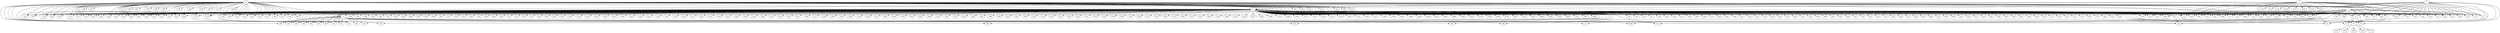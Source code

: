 digraph {
30 -> 1412;
30 -> 3352;
30 -> 5254;
30 -> 5543;
30 -> 7478;
3 -> 28;
3 -> 30;
3 -> 39;
3 -> 54;
3 -> 108;
3 -> 152;
3 -> 178;
3 -> 182;
3 -> 214;
3 -> 271;
3 -> 286;
3 -> 300;
3 -> 348;
3 -> 349;
3 -> 371;
3 -> 567;
3 -> 581;
3 -> 584;
3 -> 586;
3 -> 590;
3 -> 604;
3 -> 611;
3 -> 8283;
25 -> 3;
25 -> 6;
25 -> 8;
25 -> 19;
25 -> 23;
25 -> 28;
25 -> 29;
25 -> 30;
25 -> 33;
25 -> 35;
25 -> 50;
25 -> 54;
25 -> 55;
25 -> 75;
25 -> 80;
25 -> 86;
25 -> 94;
25 -> 127;
25 -> 152;
25 -> 154;
25 -> 182;
25 -> 192;
25 -> 214;
25 -> 224;
25 -> 226;
25 -> 246;
25 -> 252;
25 -> 255;
25 -> 257;
25 -> 261;
25 -> 271;
25 -> 273;
25 -> 280;
25 -> 282;
25 -> 286;
25 -> 299;
25 -> 300;
25 -> 302;
25 -> 306;
25 -> 308;
25 -> 310;
25 -> 322;
25 -> 325;
25 -> 339;
25 -> 348;
25 -> 349;
25 -> 356;
25 -> 358;
25 -> 363;
25 -> 370;
25 -> 371;
25 -> 373;
25 -> 377;
25 -> 379;
25 -> 407;
25 -> 415;
25 -> 422;
25 -> 428;
25 -> 439;
25 -> 488;
25 -> 514;
25 -> 545;
25 -> 549;
25 -> 560;
25 -> 590;
25 -> 592;
25 -> 600;
25 -> 604;
25 -> 611;
25 -> 645;
25 -> 650;
25 -> 659;
25 -> 664;
25 -> 667;
25 -> 673;
25 -> 675;
25 -> 696;
25 -> 706;
25 -> 723;
25 -> 739;
25 -> 756;
25 -> 857;
25 -> 864;
25 -> 893;
25 -> 959;
25 -> 994;
25 -> 1131;
25 -> 3755;
25 -> 8282;
25 -> 8284;
4 -> 8;
4 -> 10;
4 -> 28;
4 -> 30;
4 -> 38;
4 -> 55;
4 -> 56;
4 -> 75;
4 -> 130;
4 -> 140;
4 -> 147;
4 -> 151;
4 -> 152;
4 -> 214;
4 -> 232;
4 -> 243;
4 -> 282;
4 -> 299;
4 -> 341;
4 -> 363;
4 -> 370;
4 -> 415;
4 -> 560;
4 -> 606;
4 -> 611;
4 -> 645;
4 -> 650;
4 -> 659;
4 -> 8282;
5 -> 6;
5 -> 8;
5 -> 10;
5 -> 23;
5 -> 30;
5 -> 33;
5 -> 38;
5 -> 50;
5 -> 54;
5 -> 55;
5 -> 61;
5 -> 75;
5 -> 89;
5 -> 93;
5 -> 127;
5 -> 130;
5 -> 147;
5 -> 153;
5 -> 163;
5 -> 167;
5 -> 168;
5 -> 175;
5 -> 299;
6 -> 3;
6 -> 8;
6 -> 10;
6 -> 19;
6 -> 23;
6 -> 28;
6 -> 29;
6 -> 30;
6 -> 33;
6 -> 34;
6 -> 35;
6 -> 38;
6 -> 39;
6 -> 50;
6 -> 54;
6 -> 55;
6 -> 56;
6 -> 61;
6 -> 80;
6 -> 86;
6 -> 89;
6 -> 93;
6 -> 94;
6 -> 127;
6 -> 130;
6 -> 132;
6 -> 135;
6 -> 140;
6 -> 147;
6 -> 151;
6 -> 153;
6 -> 154;
6 -> 163;
6 -> 167;
6 -> 168;
6 -> 171;
6 -> 175;
6 -> 178;
6 -> 182;
6 -> 183;
6 -> 216;
6 -> 219;
6 -> 226;
6 -> 227;
6 -> 228;
6 -> 232;
6 -> 236;
6 -> 243;
6 -> 250;
6 -> 252;
6 -> 257;
6 -> 258;
6 -> 259;
6 -> 261;
6 -> 271;
6 -> 273;
6 -> 274;
6 -> 280;
6 -> 285;
6 -> 286;
6 -> 290;
6 -> 298;
6 -> 299;
6 -> 300;
6 -> 301;
6 -> 304;
6 -> 306;
6 -> 317;
6 -> 319;
6 -> 322;
6 -> 325;
6 -> 339;
6 -> 348;
6 -> 349;
6 -> 356;
6 -> 358;
6 -> 359;
6 -> 362;
6 -> 363;
6 -> 370;
6 -> 371;
6 -> 373;
6 -> 377;
6 -> 378;
6 -> 379;
6 -> 390;
6 -> 391;
6 -> 392;
6 -> 394;
6 -> 396;
6 -> 402;
6 -> 405;
6 -> 406;
6 -> 407;
6 -> 415;
6 -> 421;
6 -> 422;
6 -> 427;
6 -> 428;
6 -> 431;
6 -> 432;
6 -> 433;
6 -> 435;
6 -> 439;
6 -> 440;
6 -> 447;
6 -> 538;
6 -> 545;
6 -> 549;
6 -> 560;
6 -> 564;
6 -> 566;
6 -> 567;
6 -> 579;
6 -> 581;
6 -> 584;
6 -> 586;
6 -> 589;
6 -> 590;
6 -> 592;
6 -> 600;
6 -> 604;
6 -> 609;
6 -> 611;
6 -> 613;
6 -> 616;
6 -> 617;
6 -> 619;
6 -> 643;
6 -> 656;
6 -> 659;
6 -> 665;
6 -> 668;
6 -> 673;
6 -> 691;
6 -> 694;
6 -> 700;
6 -> 704;
6 -> 717;
6 -> 723;
6 -> 730;
6 -> 733;
6 -> 739;
6 -> 741;
6 -> 761;
6 -> 765;
6 -> 779;
6 -> 789;
6 -> 791;
6 -> 798;
6 -> 802;
6 -> 813;
6 -> 820;
6 -> 826;
6 -> 857;
6 -> 863;
6 -> 871;
6 -> 881;
6 -> 885;
6 -> 893;
6 -> 895;
6 -> 897;
6 -> 904;
6 -> 906;
6 -> 907;
6 -> 913;
6 -> 922;
6 -> 932;
6 -> 936;
6 -> 955;
6 -> 960;
6 -> 963;
6 -> 966;
6 -> 971;
6 -> 972;
6 -> 978;
6 -> 979;
6 -> 983;
6 -> 991;
6 -> 993;
6 -> 995;
6 -> 1007;
6 -> 1014;
6 -> 1022;
6 -> 1026;
6 -> 1032;
6 -> 1035;
6 -> 1043;
6 -> 1055;
6 -> 1062;
6 -> 1125;
6 -> 1144;
6 -> 1152;
6 -> 1156;
6 -> 1160;
6 -> 1167;
6 -> 1168;
6 -> 1218;
6 -> 1220;
6 -> 1221;
6 -> 1222;
6 -> 1234;
6 -> 1241;
6 -> 1248;
6 -> 1253;
6 -> 1261;
6 -> 1297;
6 -> 1321;
6 -> 1326;
6 -> 1377;
6 -> 1389;
6 -> 1390;
6 -> 1394;
6 -> 1396;
6 -> 1428;
6 -> 1439;
6 -> 1441;
6 -> 1442;
6 -> 1446;
6 -> 1453;
6 -> 1464;
6 -> 1465;
6 -> 1468;
6 -> 1471;
6 -> 1472;
6 -> 1476;
6 -> 1478;
6 -> 1484;
6 -> 1485;
6 -> 1487;
6 -> 1489;
6 -> 1490;
6 -> 1497;
6 -> 1501;
6 -> 1506;
6 -> 1507;
6 -> 1513;
6 -> 1514;
6 -> 1518;
6 -> 1524;
6 -> 1525;
6 -> 1531;
6 -> 1532;
6 -> 1533;
6 -> 1538;
6 -> 1549;
6 -> 1555;
6 -> 1556;
6 -> 1557;
6 -> 1563;
6 -> 1569;
6 -> 1573;
6 -> 1587;
6 -> 1597;
6 -> 1610;
6 -> 1619;
6 -> 1641;
6 -> 1648;
6 -> 1652;
6 -> 1654;
6 -> 1657;
6 -> 1662;
6 -> 1669;
6 -> 1679;
6 -> 1689;
6 -> 1692;
6 -> 1701;
6 -> 1716;
6 -> 1718;
6 -> 1752;
6 -> 1758;
6 -> 1768;
6 -> 1774;
6 -> 1783;
6 -> 1787;
6 -> 1788;
6 -> 1798;
6 -> 1861;
6 -> 1864;
6 -> 1982;
6 -> 2409;
6 -> 2651;
6 -> 2843;
6 -> 2909;
6 -> 3755;
6 -> 3892;
6 -> 4037;
6 -> 4134;
6 -> 4792;
6 -> 4942;
6 -> 5323;
6 -> 5697;
6 -> 6227;
6 -> 6330;
6 -> 6624;
6 -> 6765;
6 -> 6790;
6 -> 6965;
6 -> 7161;
6 -> 7632;
6 -> 8282;
6 -> 8290;
7 -> 6;
7 -> 28;
7 -> 30;
7 -> 32;
7 -> 35;
7 -> 38;
7 -> 54;
7 -> 55;
7 -> 61;
7 -> 75;
7 -> 93;
7 -> 105;
7 -> 228;
7 -> 259;
7 -> 271;
7 -> 299;
7 -> 524;
7 -> 1190;
7 -> 1193;
7 -> 1425;
7 -> 1471;
7 -> 1919;
7 -> 8283;
7 -> 8287;
8 -> 6;
8 -> 10;
8 -> 19;
}
